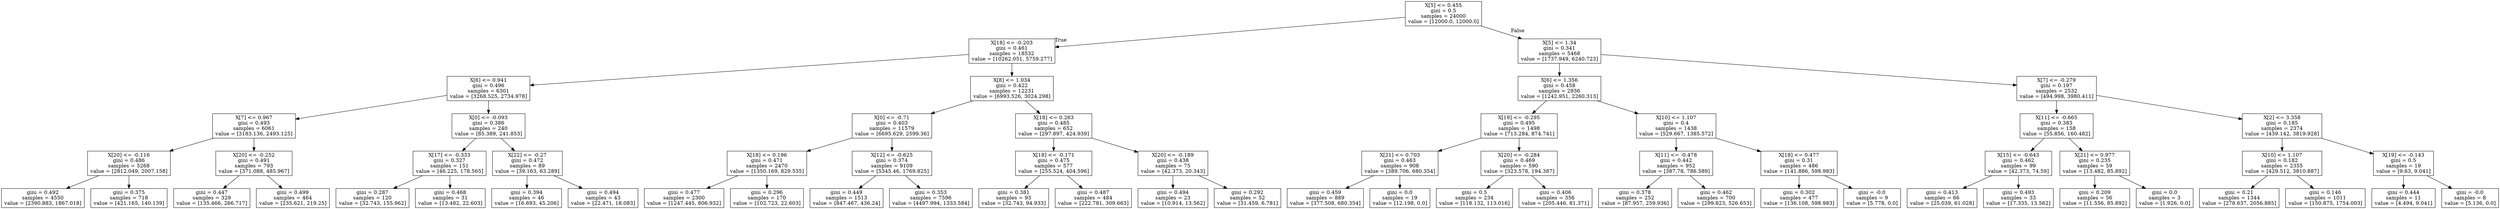 digraph Tree {
node [shape=box] ;
0 [label="X[5] <= 0.455\ngini = 0.5\nsamples = 24000\nvalue = [12000.0, 12000.0]"] ;
1 [label="X[18] <= -0.203\ngini = 0.461\nsamples = 18532\nvalue = [10262.051, 5759.277]"] ;
0 -> 1 [labeldistance=2.5, labelangle=45, headlabel="True"] ;
2 [label="X[6] <= 0.941\ngini = 0.496\nsamples = 6301\nvalue = [3268.525, 2734.978]"] ;
1 -> 2 ;
3 [label="X[7] <= 0.967\ngini = 0.493\nsamples = 6061\nvalue = [3183.136, 2493.125]"] ;
2 -> 3 ;
4 [label="X[20] <= -0.116\ngini = 0.486\nsamples = 5268\nvalue = [2812.049, 2007.158]"] ;
3 -> 4 ;
5 [label="gini = 0.492\nsamples = 4550\nvalue = [2390.883, 1867.018]"] ;
4 -> 5 ;
6 [label="gini = 0.375\nsamples = 718\nvalue = [421.165, 140.139]"] ;
4 -> 6 ;
7 [label="X[20] <= -0.252\ngini = 0.491\nsamples = 793\nvalue = [371.088, 485.967]"] ;
3 -> 7 ;
8 [label="gini = 0.447\nsamples = 329\nvalue = [135.466, 266.717]"] ;
7 -> 8 ;
9 [label="gini = 0.499\nsamples = 464\nvalue = [235.621, 219.25]"] ;
7 -> 9 ;
10 [label="X[0] <= -0.093\ngini = 0.386\nsamples = 240\nvalue = [85.389, 241.853]"] ;
2 -> 10 ;
11 [label="X[17] <= -0.333\ngini = 0.327\nsamples = 151\nvalue = [46.225, 178.565]"] ;
10 -> 11 ;
12 [label="gini = 0.287\nsamples = 120\nvalue = [32.743, 155.962]"] ;
11 -> 12 ;
13 [label="gini = 0.468\nsamples = 31\nvalue = [13.482, 22.603]"] ;
11 -> 13 ;
14 [label="X[22] <= -0.27\ngini = 0.472\nsamples = 89\nvalue = [39.163, 63.289]"] ;
10 -> 14 ;
15 [label="gini = 0.394\nsamples = 46\nvalue = [16.693, 45.206]"] ;
14 -> 15 ;
16 [label="gini = 0.494\nsamples = 43\nvalue = [22.471, 18.083]"] ;
14 -> 16 ;
17 [label="X[8] <= 1.034\ngini = 0.422\nsamples = 12231\nvalue = [6993.526, 3024.298]"] ;
1 -> 17 ;
18 [label="X[0] <= -0.71\ngini = 0.403\nsamples = 11579\nvalue = [6695.629, 2599.36]"] ;
17 -> 18 ;
19 [label="X[18] <= 0.196\ngini = 0.471\nsamples = 2470\nvalue = [1350.169, 829.535]"] ;
18 -> 19 ;
20 [label="gini = 0.477\nsamples = 2300\nvalue = [1247.445, 806.932]"] ;
19 -> 20 ;
21 [label="gini = 0.296\nsamples = 170\nvalue = [102.723, 22.603]"] ;
19 -> 21 ;
22 [label="X[12] <= -0.625\ngini = 0.374\nsamples = 9109\nvalue = [5345.46, 1769.825]"] ;
18 -> 22 ;
23 [label="gini = 0.449\nsamples = 1513\nvalue = [847.467, 436.24]"] ;
22 -> 23 ;
24 [label="gini = 0.353\nsamples = 7596\nvalue = [4497.994, 1333.584]"] ;
22 -> 24 ;
25 [label="X[18] <= 0.263\ngini = 0.485\nsamples = 652\nvalue = [297.897, 424.939]"] ;
17 -> 25 ;
26 [label="X[18] <= -0.171\ngini = 0.475\nsamples = 577\nvalue = [255.524, 404.596]"] ;
25 -> 26 ;
27 [label="gini = 0.381\nsamples = 93\nvalue = [32.743, 94.933]"] ;
26 -> 27 ;
28 [label="gini = 0.487\nsamples = 484\nvalue = [222.781, 309.663]"] ;
26 -> 28 ;
29 [label="X[20] <= -0.189\ngini = 0.438\nsamples = 75\nvalue = [42.373, 20.343]"] ;
25 -> 29 ;
30 [label="gini = 0.494\nsamples = 23\nvalue = [10.914, 13.562]"] ;
29 -> 30 ;
31 [label="gini = 0.292\nsamples = 52\nvalue = [31.459, 6.781]"] ;
29 -> 31 ;
32 [label="X[5] <= 1.34\ngini = 0.341\nsamples = 5468\nvalue = [1737.949, 6240.723]"] ;
0 -> 32 [labeldistance=2.5, labelangle=-45, headlabel="False"] ;
33 [label="X[6] <= 1.356\ngini = 0.458\nsamples = 2936\nvalue = [1242.951, 2260.313]"] ;
32 -> 33 ;
34 [label="X[19] <= -0.295\ngini = 0.495\nsamples = 1498\nvalue = [713.284, 874.741]"] ;
33 -> 34 ;
35 [label="X[21] <= 0.703\ngini = 0.463\nsamples = 908\nvalue = [389.706, 680.354]"] ;
34 -> 35 ;
36 [label="gini = 0.459\nsamples = 889\nvalue = [377.508, 680.354]"] ;
35 -> 36 ;
37 [label="gini = 0.0\nsamples = 19\nvalue = [12.198, 0.0]"] ;
35 -> 37 ;
38 [label="X[20] <= -0.284\ngini = 0.469\nsamples = 590\nvalue = [323.578, 194.387]"] ;
34 -> 38 ;
39 [label="gini = 0.5\nsamples = 234\nvalue = [118.132, 113.016]"] ;
38 -> 39 ;
40 [label="gini = 0.406\nsamples = 356\nvalue = [205.446, 81.371]"] ;
38 -> 40 ;
41 [label="X[10] <= 1.107\ngini = 0.4\nsamples = 1438\nvalue = [529.667, 1385.572]"] ;
33 -> 41 ;
42 [label="X[11] <= -0.478\ngini = 0.442\nsamples = 952\nvalue = [387.78, 786.589]"] ;
41 -> 42 ;
43 [label="gini = 0.378\nsamples = 252\nvalue = [87.957, 259.936]"] ;
42 -> 43 ;
44 [label="gini = 0.462\nsamples = 700\nvalue = [299.823, 526.653]"] ;
42 -> 44 ;
45 [label="X[18] <= 0.477\ngini = 0.31\nsamples = 486\nvalue = [141.886, 598.983]"] ;
41 -> 45 ;
46 [label="gini = 0.302\nsamples = 477\nvalue = [136.108, 598.983]"] ;
45 -> 46 ;
47 [label="gini = -0.0\nsamples = 9\nvalue = [5.778, 0.0]"] ;
45 -> 47 ;
48 [label="X[7] <= -0.279\ngini = 0.197\nsamples = 2532\nvalue = [494.998, 3980.411]"] ;
32 -> 48 ;
49 [label="X[11] <= -0.665\ngini = 0.383\nsamples = 158\nvalue = [55.856, 160.482]"] ;
48 -> 49 ;
50 [label="X[15] <= -0.643\ngini = 0.462\nsamples = 99\nvalue = [42.373, 74.59]"] ;
49 -> 50 ;
51 [label="gini = 0.413\nsamples = 66\nvalue = [25.039, 61.028]"] ;
50 -> 51 ;
52 [label="gini = 0.493\nsamples = 33\nvalue = [17.335, 13.562]"] ;
50 -> 52 ;
53 [label="X[21] <= 0.977\ngini = 0.235\nsamples = 59\nvalue = [13.482, 85.892]"] ;
49 -> 53 ;
54 [label="gini = 0.209\nsamples = 56\nvalue = [11.556, 85.892]"] ;
53 -> 54 ;
55 [label="gini = 0.0\nsamples = 3\nvalue = [1.926, 0.0]"] ;
53 -> 55 ;
56 [label="X[2] <= 3.358\ngini = 0.185\nsamples = 2374\nvalue = [439.142, 3819.928]"] ;
48 -> 56 ;
57 [label="X[10] <= 1.107\ngini = 0.182\nsamples = 2355\nvalue = [429.512, 3810.887]"] ;
56 -> 57 ;
58 [label="gini = 0.21\nsamples = 1344\nvalue = [278.637, 2056.885]"] ;
57 -> 58 ;
59 [label="gini = 0.146\nsamples = 1011\nvalue = [150.875, 1754.003]"] ;
57 -> 59 ;
60 [label="X[19] <= -0.143\ngini = 0.5\nsamples = 19\nvalue = [9.63, 9.041]"] ;
56 -> 60 ;
61 [label="gini = 0.444\nsamples = 11\nvalue = [4.494, 9.041]"] ;
60 -> 61 ;
62 [label="gini = -0.0\nsamples = 8\nvalue = [5.136, 0.0]"] ;
60 -> 62 ;
}
